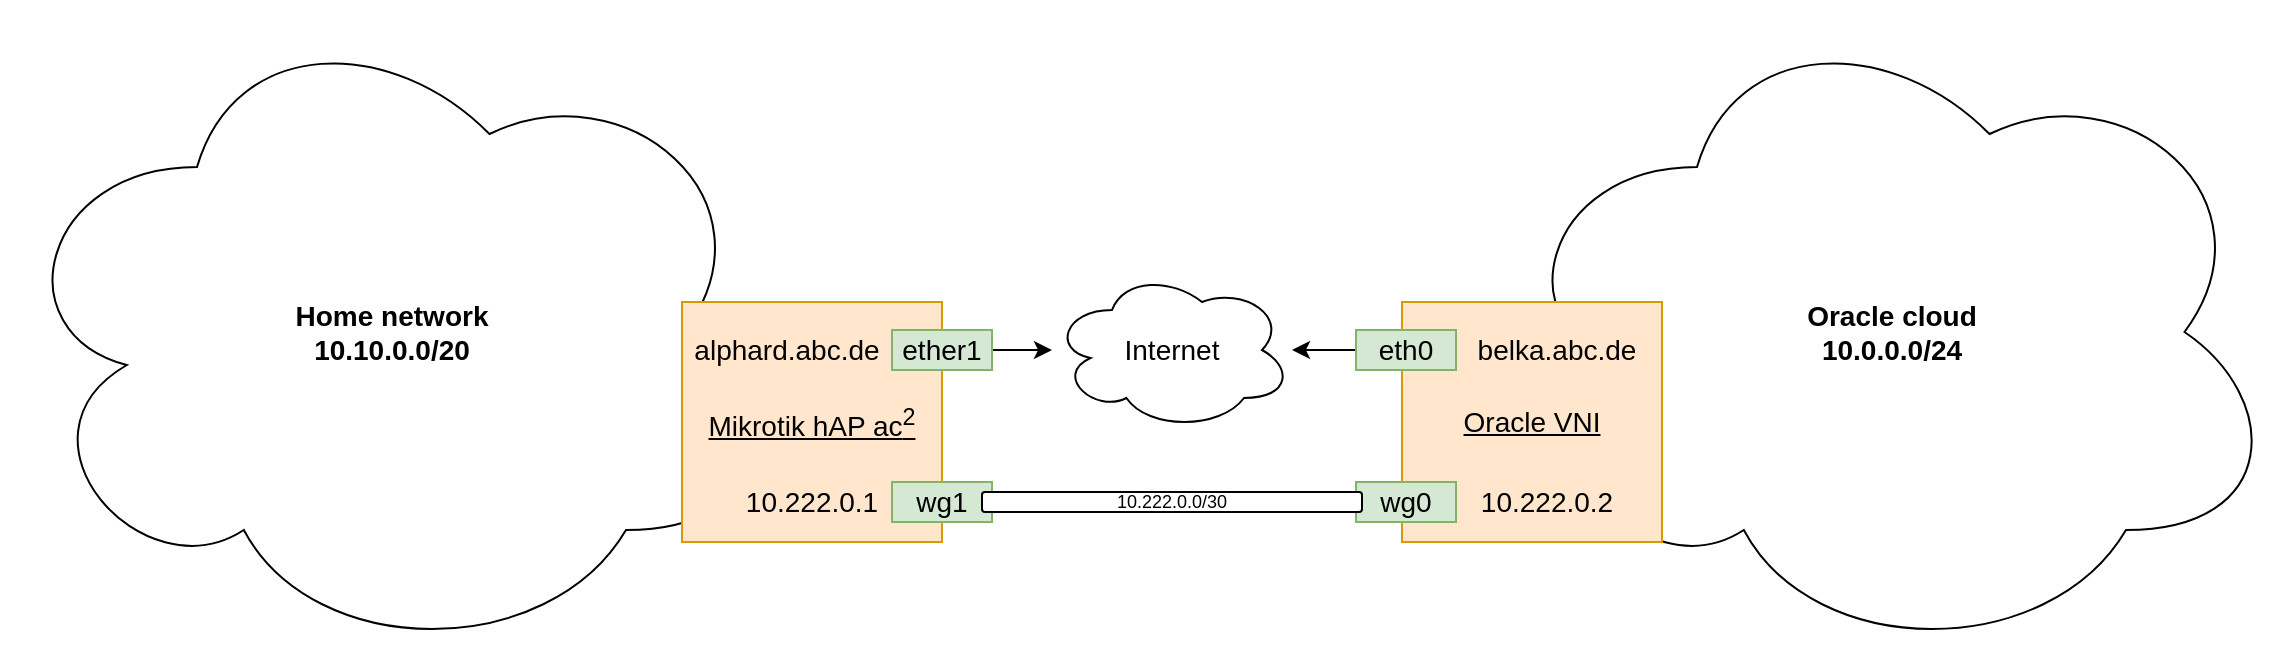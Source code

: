 <mxfile version="20.3.6" type="device"><diagram id="2ggv1CMDZh1z1ZRIJ1y9" name="Page-1"><mxGraphModel dx="1293" dy="705" grid="1" gridSize="10" guides="1" tooltips="1" connect="1" arrows="1" fold="1" page="1" pageScale="1" pageWidth="850" pageHeight="1100" math="0" shadow="0"><root><mxCell id="0"/><mxCell id="1" parent="0"/><mxCell id="UI8FVka23xgL-hp0RLNB-1" value="&lt;p&gt;&lt;b&gt;&lt;font style=&quot;font-size: 14px;&quot;&gt;Home network&lt;br&gt;&lt;/font&gt;&lt;font style=&quot;font-size: 14px;&quot;&gt;10.10.0.0/20&lt;/font&gt;&lt;/b&gt;&lt;/p&gt;" style="ellipse;shape=cloud;whiteSpace=wrap;html=1;" vertex="1" parent="1"><mxGeometry x="60" y="280" width="390" height="330" as="geometry"/></mxCell><mxCell id="UI8FVka23xgL-hp0RLNB-2" value="&lt;p&gt;&lt;b&gt;&lt;span style=&quot;font-size: 14px;&quot;&gt;Oracle cloud&lt;br&gt;&lt;/span&gt;&lt;span style=&quot;font-size: 14px;&quot;&gt;10.0.0.0/24&lt;/span&gt;&lt;/b&gt;&lt;/p&gt;" style="ellipse;shape=cloud;whiteSpace=wrap;html=1;" vertex="1" parent="1"><mxGeometry x="810" y="280" width="390" height="330" as="geometry"/></mxCell><mxCell id="UI8FVka23xgL-hp0RLNB-5" value="&lt;u&gt;Mikrotik hAP ac&lt;sup&gt;2&lt;/sup&gt;&lt;/u&gt;" style="rounded=0;whiteSpace=wrap;html=1;fontSize=14;fillColor=#ffe6cc;strokeColor=#d79b00;" vertex="1" parent="1"><mxGeometry x="400" y="430" width="130" height="120" as="geometry"/></mxCell><mxCell id="UI8FVka23xgL-hp0RLNB-6" value="wg1" style="rounded=0;whiteSpace=wrap;html=1;fontSize=14;fillColor=#d5e8d4;strokeColor=#82b366;" vertex="1" parent="1"><mxGeometry x="505" y="520" width="50" height="20" as="geometry"/></mxCell><mxCell id="UI8FVka23xgL-hp0RLNB-7" value="10.222.0.1" style="text;html=1;strokeColor=none;fillColor=none;align=center;verticalAlign=middle;whiteSpace=wrap;rounded=0;fontSize=14;" vertex="1" parent="1"><mxGeometry x="435" y="515" width="60" height="30" as="geometry"/></mxCell><mxCell id="UI8FVka23xgL-hp0RLNB-18" style="edgeStyle=orthogonalEdgeStyle;rounded=0;orthogonalLoop=1;jettySize=auto;html=1;exitX=1;exitY=0.5;exitDx=0;exitDy=0;fontSize=14;" edge="1" parent="1" source="UI8FVka23xgL-hp0RLNB-8" target="UI8FVka23xgL-hp0RLNB-17"><mxGeometry relative="1" as="geometry"/></mxCell><mxCell id="UI8FVka23xgL-hp0RLNB-8" value="ether1" style="rounded=0;whiteSpace=wrap;html=1;fontSize=14;fillColor=#d5e8d4;strokeColor=#82b366;" vertex="1" parent="1"><mxGeometry x="505" y="444" width="50" height="20" as="geometry"/></mxCell><mxCell id="UI8FVka23xgL-hp0RLNB-9" value="alphard.abc.de" style="text;html=1;strokeColor=none;fillColor=none;align=center;verticalAlign=middle;whiteSpace=wrap;rounded=0;fontSize=14;" vertex="1" parent="1"><mxGeometry x="405" y="439" width="95" height="30" as="geometry"/></mxCell><mxCell id="UI8FVka23xgL-hp0RLNB-10" value="&lt;u&gt;Oracle VNI&lt;/u&gt;" style="rounded=0;whiteSpace=wrap;html=1;fontSize=14;fillColor=#ffe6cc;strokeColor=#d79b00;" vertex="1" parent="1"><mxGeometry x="760" y="430" width="130" height="120" as="geometry"/></mxCell><mxCell id="UI8FVka23xgL-hp0RLNB-11" value="wg0" style="rounded=0;whiteSpace=wrap;html=1;fontSize=14;fillColor=#d5e8d4;strokeColor=#82b366;" vertex="1" parent="1"><mxGeometry x="737" y="520" width="50" height="20" as="geometry"/></mxCell><mxCell id="UI8FVka23xgL-hp0RLNB-12" value="10.222.0.2" style="text;html=1;strokeColor=none;fillColor=none;align=center;verticalAlign=middle;whiteSpace=wrap;rounded=0;fontSize=14;" vertex="1" parent="1"><mxGeometry x="795" y="515" width="75" height="30" as="geometry"/></mxCell><mxCell id="UI8FVka23xgL-hp0RLNB-19" style="edgeStyle=orthogonalEdgeStyle;rounded=0;orthogonalLoop=1;jettySize=auto;html=1;exitX=0;exitY=0.5;exitDx=0;exitDy=0;fontSize=14;" edge="1" parent="1" source="UI8FVka23xgL-hp0RLNB-13" target="UI8FVka23xgL-hp0RLNB-17"><mxGeometry relative="1" as="geometry"/></mxCell><mxCell id="UI8FVka23xgL-hp0RLNB-13" value="eth0" style="rounded=0;whiteSpace=wrap;html=1;fontSize=14;fillColor=#d5e8d4;strokeColor=#82b366;" vertex="1" parent="1"><mxGeometry x="737" y="444" width="50" height="20" as="geometry"/></mxCell><mxCell id="UI8FVka23xgL-hp0RLNB-14" value="belka.abc.de" style="text;html=1;strokeColor=none;fillColor=none;align=center;verticalAlign=middle;whiteSpace=wrap;rounded=0;fontSize=14;" vertex="1" parent="1"><mxGeometry x="795" y="439" width="85" height="30" as="geometry"/></mxCell><mxCell id="UI8FVka23xgL-hp0RLNB-15" value="" style="rounded=1;whiteSpace=wrap;html=1;fontSize=14;strokeColor=default;" vertex="1" parent="1"><mxGeometry x="550" y="525" width="190" height="10" as="geometry"/></mxCell><mxCell id="UI8FVka23xgL-hp0RLNB-16" value="10.222.0.0/30" style="text;html=1;strokeColor=none;fillColor=none;align=center;verticalAlign=middle;whiteSpace=wrap;rounded=0;fontSize=9;" vertex="1" parent="1"><mxGeometry x="615" y="515" width="60" height="30" as="geometry"/></mxCell><mxCell id="UI8FVka23xgL-hp0RLNB-17" value="&lt;font style=&quot;font-size: 14px;&quot;&gt;Internet&lt;/font&gt;" style="ellipse;shape=cloud;whiteSpace=wrap;html=1;rounded=1;strokeColor=default;fontSize=9;" vertex="1" parent="1"><mxGeometry x="585" y="414" width="120" height="80" as="geometry"/></mxCell></root></mxGraphModel></diagram></mxfile>